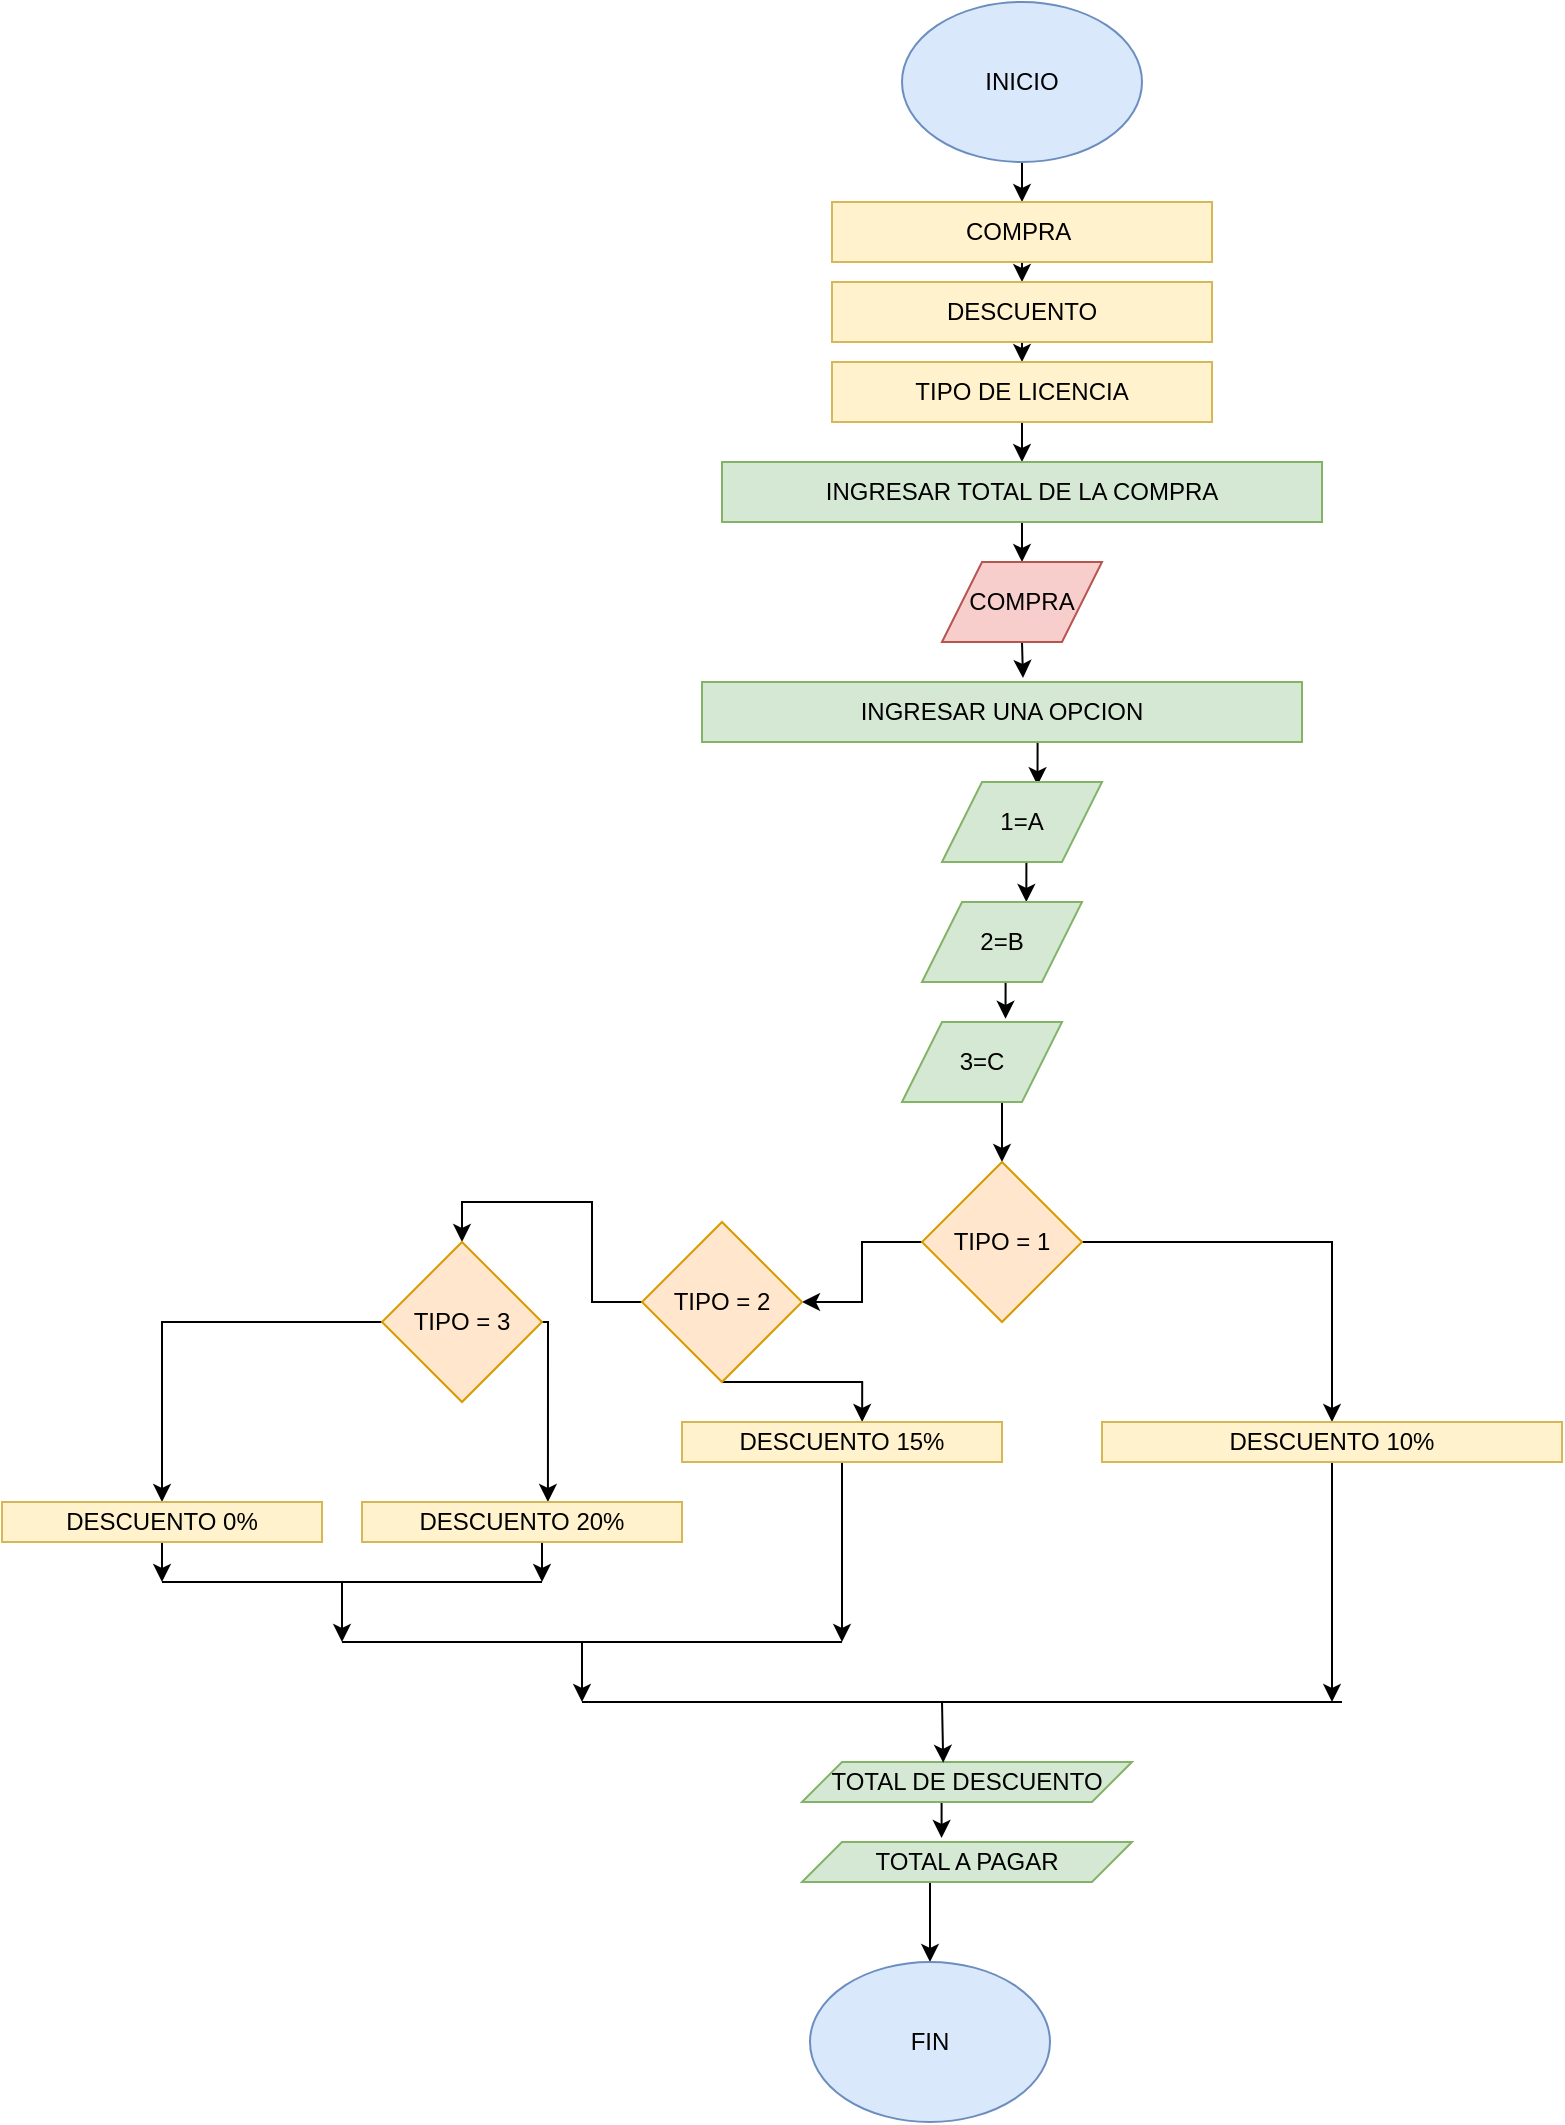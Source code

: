<mxfile version="19.0.3" type="device"><diagram id="Rhfhptta3SFSqVYQpI2c" name="Página-1"><mxGraphModel dx="2557" dy="1068" grid="1" gridSize="10" guides="1" tooltips="1" connect="1" arrows="1" fold="1" page="1" pageScale="1" pageWidth="827" pageHeight="1169" math="0" shadow="0"><root><mxCell id="0"/><mxCell id="1" parent="0"/><mxCell id="vSNNsRP-wkqLQaE0CTpC-18" style="edgeStyle=orthogonalEdgeStyle;rounded=0;orthogonalLoop=1;jettySize=auto;html=1;exitX=0.5;exitY=1;exitDx=0;exitDy=0;entryX=0.5;entryY=0;entryDx=0;entryDy=0;" edge="1" parent="1" source="vSNNsRP-wkqLQaE0CTpC-1" target="vSNNsRP-wkqLQaE0CTpC-2"><mxGeometry relative="1" as="geometry"/></mxCell><mxCell id="vSNNsRP-wkqLQaE0CTpC-1" value="INICIO" style="ellipse;whiteSpace=wrap;html=1;fillColor=#dae8fc;strokeColor=#6c8ebf;" vertex="1" parent="1"><mxGeometry x="340" y="30" width="120" height="80" as="geometry"/></mxCell><mxCell id="vSNNsRP-wkqLQaE0CTpC-19" style="edgeStyle=orthogonalEdgeStyle;rounded=0;orthogonalLoop=1;jettySize=auto;html=1;exitX=0.5;exitY=1;exitDx=0;exitDy=0;entryX=0.5;entryY=0;entryDx=0;entryDy=0;" edge="1" parent="1" source="vSNNsRP-wkqLQaE0CTpC-2" target="vSNNsRP-wkqLQaE0CTpC-3"><mxGeometry relative="1" as="geometry"/></mxCell><mxCell id="vSNNsRP-wkqLQaE0CTpC-2" value="COMPRA&amp;nbsp;" style="rounded=0;whiteSpace=wrap;html=1;fillColor=#fff2cc;strokeColor=#d6b656;" vertex="1" parent="1"><mxGeometry x="305" y="130" width="190" height="30" as="geometry"/></mxCell><mxCell id="vSNNsRP-wkqLQaE0CTpC-20" style="edgeStyle=orthogonalEdgeStyle;rounded=0;orthogonalLoop=1;jettySize=auto;html=1;exitX=0.5;exitY=1;exitDx=0;exitDy=0;entryX=0.5;entryY=0;entryDx=0;entryDy=0;" edge="1" parent="1" source="vSNNsRP-wkqLQaE0CTpC-3" target="vSNNsRP-wkqLQaE0CTpC-4"><mxGeometry relative="1" as="geometry"/></mxCell><mxCell id="vSNNsRP-wkqLQaE0CTpC-3" value="DESCUENTO" style="rounded=0;whiteSpace=wrap;html=1;fillColor=#fff2cc;strokeColor=#d6b656;" vertex="1" parent="1"><mxGeometry x="305" y="170" width="190" height="30" as="geometry"/></mxCell><mxCell id="vSNNsRP-wkqLQaE0CTpC-21" style="edgeStyle=orthogonalEdgeStyle;rounded=0;orthogonalLoop=1;jettySize=auto;html=1;exitX=0.5;exitY=1;exitDx=0;exitDy=0;entryX=0.5;entryY=0;entryDx=0;entryDy=0;" edge="1" parent="1" source="vSNNsRP-wkqLQaE0CTpC-4" target="vSNNsRP-wkqLQaE0CTpC-5"><mxGeometry relative="1" as="geometry"/></mxCell><mxCell id="vSNNsRP-wkqLQaE0CTpC-4" value="TIPO DE LICENCIA" style="rounded=0;whiteSpace=wrap;html=1;fillColor=#fff2cc;strokeColor=#d6b656;" vertex="1" parent="1"><mxGeometry x="305" y="210" width="190" height="30" as="geometry"/></mxCell><mxCell id="vSNNsRP-wkqLQaE0CTpC-22" style="edgeStyle=orthogonalEdgeStyle;rounded=0;orthogonalLoop=1;jettySize=auto;html=1;exitX=0.5;exitY=1;exitDx=0;exitDy=0;entryX=0.5;entryY=0;entryDx=0;entryDy=0;" edge="1" parent="1" source="vSNNsRP-wkqLQaE0CTpC-5" target="vSNNsRP-wkqLQaE0CTpC-6"><mxGeometry relative="1" as="geometry"/></mxCell><mxCell id="vSNNsRP-wkqLQaE0CTpC-5" value="INGRESAR TOTAL DE LA COMPRA" style="rounded=0;whiteSpace=wrap;html=1;fillColor=#d5e8d4;strokeColor=#82b366;" vertex="1" parent="1"><mxGeometry x="250" y="260" width="300" height="30" as="geometry"/></mxCell><mxCell id="vSNNsRP-wkqLQaE0CTpC-23" style="edgeStyle=orthogonalEdgeStyle;rounded=0;orthogonalLoop=1;jettySize=auto;html=1;exitX=0.5;exitY=1;exitDx=0;exitDy=0;entryX=0.535;entryY=-0.067;entryDx=0;entryDy=0;entryPerimeter=0;" edge="1" parent="1" source="vSNNsRP-wkqLQaE0CTpC-6" target="vSNNsRP-wkqLQaE0CTpC-7"><mxGeometry relative="1" as="geometry"/></mxCell><mxCell id="vSNNsRP-wkqLQaE0CTpC-6" value="COMPRA" style="shape=parallelogram;perimeter=parallelogramPerimeter;whiteSpace=wrap;html=1;fixedSize=1;fillColor=#f8cecc;strokeColor=#b85450;" vertex="1" parent="1"><mxGeometry x="360" y="310" width="80" height="40" as="geometry"/></mxCell><mxCell id="vSNNsRP-wkqLQaE0CTpC-24" style="edgeStyle=orthogonalEdgeStyle;rounded=0;orthogonalLoop=1;jettySize=auto;html=1;exitX=0.5;exitY=1;exitDx=0;exitDy=0;entryX=0.597;entryY=0.04;entryDx=0;entryDy=0;entryPerimeter=0;" edge="1" parent="1" source="vSNNsRP-wkqLQaE0CTpC-7" target="vSNNsRP-wkqLQaE0CTpC-8"><mxGeometry relative="1" as="geometry"/></mxCell><mxCell id="vSNNsRP-wkqLQaE0CTpC-7" value="INGRESAR UNA OPCION" style="rounded=0;whiteSpace=wrap;html=1;fillColor=#d5e8d4;strokeColor=#82b366;" vertex="1" parent="1"><mxGeometry x="240" y="370" width="300" height="30" as="geometry"/></mxCell><mxCell id="vSNNsRP-wkqLQaE0CTpC-26" style="edgeStyle=orthogonalEdgeStyle;rounded=0;orthogonalLoop=1;jettySize=auto;html=1;exitX=0.5;exitY=1;exitDx=0;exitDy=0;entryX=0.652;entryY=0;entryDx=0;entryDy=0;entryPerimeter=0;" edge="1" parent="1" source="vSNNsRP-wkqLQaE0CTpC-8" target="vSNNsRP-wkqLQaE0CTpC-9"><mxGeometry relative="1" as="geometry"/></mxCell><mxCell id="vSNNsRP-wkqLQaE0CTpC-8" value="1=A" style="shape=parallelogram;perimeter=parallelogramPerimeter;whiteSpace=wrap;html=1;fixedSize=1;fillColor=#d5e8d4;strokeColor=#82b366;" vertex="1" parent="1"><mxGeometry x="360" y="420" width="80" height="40" as="geometry"/></mxCell><mxCell id="vSNNsRP-wkqLQaE0CTpC-27" style="edgeStyle=orthogonalEdgeStyle;rounded=0;orthogonalLoop=1;jettySize=auto;html=1;exitX=0.5;exitY=1;exitDx=0;exitDy=0;entryX=0.647;entryY=-0.04;entryDx=0;entryDy=0;entryPerimeter=0;" edge="1" parent="1" source="vSNNsRP-wkqLQaE0CTpC-9" target="vSNNsRP-wkqLQaE0CTpC-10"><mxGeometry relative="1" as="geometry"/></mxCell><mxCell id="vSNNsRP-wkqLQaE0CTpC-9" value="2=B" style="shape=parallelogram;perimeter=parallelogramPerimeter;whiteSpace=wrap;html=1;fixedSize=1;fillColor=#d5e8d4;strokeColor=#82b366;" vertex="1" parent="1"><mxGeometry x="350" y="480" width="80" height="40" as="geometry"/></mxCell><mxCell id="vSNNsRP-wkqLQaE0CTpC-28" style="edgeStyle=orthogonalEdgeStyle;rounded=0;orthogonalLoop=1;jettySize=auto;html=1;exitX=0.5;exitY=1;exitDx=0;exitDy=0;entryX=0.5;entryY=0;entryDx=0;entryDy=0;" edge="1" parent="1" source="vSNNsRP-wkqLQaE0CTpC-10" target="vSNNsRP-wkqLQaE0CTpC-11"><mxGeometry relative="1" as="geometry"/></mxCell><mxCell id="vSNNsRP-wkqLQaE0CTpC-10" value="3=C" style="shape=parallelogram;perimeter=parallelogramPerimeter;whiteSpace=wrap;html=1;fixedSize=1;fillColor=#d5e8d4;strokeColor=#82b366;" vertex="1" parent="1"><mxGeometry x="340" y="540" width="80" height="40" as="geometry"/></mxCell><mxCell id="vSNNsRP-wkqLQaE0CTpC-29" style="edgeStyle=orthogonalEdgeStyle;rounded=0;orthogonalLoop=1;jettySize=auto;html=1;exitX=0;exitY=0.5;exitDx=0;exitDy=0;entryX=1;entryY=0.5;entryDx=0;entryDy=0;" edge="1" parent="1" source="vSNNsRP-wkqLQaE0CTpC-11" target="vSNNsRP-wkqLQaE0CTpC-12"><mxGeometry relative="1" as="geometry"/></mxCell><mxCell id="vSNNsRP-wkqLQaE0CTpC-34" style="edgeStyle=orthogonalEdgeStyle;rounded=0;orthogonalLoop=1;jettySize=auto;html=1;exitX=1;exitY=0.5;exitDx=0;exitDy=0;" edge="1" parent="1" source="vSNNsRP-wkqLQaE0CTpC-11" target="vSNNsRP-wkqLQaE0CTpC-14"><mxGeometry relative="1" as="geometry"/></mxCell><mxCell id="vSNNsRP-wkqLQaE0CTpC-11" value="TIPO = 1" style="rhombus;whiteSpace=wrap;html=1;fillColor=#ffe6cc;strokeColor=#d79b00;" vertex="1" parent="1"><mxGeometry x="350" y="610" width="80" height="80" as="geometry"/></mxCell><mxCell id="vSNNsRP-wkqLQaE0CTpC-30" style="edgeStyle=orthogonalEdgeStyle;rounded=0;orthogonalLoop=1;jettySize=auto;html=1;exitX=0;exitY=0.5;exitDx=0;exitDy=0;entryX=0.5;entryY=0;entryDx=0;entryDy=0;" edge="1" parent="1" source="vSNNsRP-wkqLQaE0CTpC-12" target="vSNNsRP-wkqLQaE0CTpC-13"><mxGeometry relative="1" as="geometry"/></mxCell><mxCell id="vSNNsRP-wkqLQaE0CTpC-33" style="edgeStyle=orthogonalEdgeStyle;rounded=0;orthogonalLoop=1;jettySize=auto;html=1;exitX=0.5;exitY=1;exitDx=0;exitDy=0;entryX=0.563;entryY=0;entryDx=0;entryDy=0;entryPerimeter=0;" edge="1" parent="1" source="vSNNsRP-wkqLQaE0CTpC-12" target="vSNNsRP-wkqLQaE0CTpC-15"><mxGeometry relative="1" as="geometry"><Array as="points"><mxPoint x="320" y="720"/></Array></mxGeometry></mxCell><mxCell id="vSNNsRP-wkqLQaE0CTpC-12" value="TIPO = 2" style="rhombus;whiteSpace=wrap;html=1;fillColor=#ffe6cc;strokeColor=#d79b00;" vertex="1" parent="1"><mxGeometry x="210" y="640" width="80" height="80" as="geometry"/></mxCell><mxCell id="vSNNsRP-wkqLQaE0CTpC-31" style="edgeStyle=orthogonalEdgeStyle;rounded=0;orthogonalLoop=1;jettySize=auto;html=1;entryX=0.5;entryY=0;entryDx=0;entryDy=0;" edge="1" parent="1" source="vSNNsRP-wkqLQaE0CTpC-13" target="vSNNsRP-wkqLQaE0CTpC-17"><mxGeometry relative="1" as="geometry"/></mxCell><mxCell id="vSNNsRP-wkqLQaE0CTpC-32" style="edgeStyle=orthogonalEdgeStyle;rounded=0;orthogonalLoop=1;jettySize=auto;html=1;exitX=1;exitY=0.5;exitDx=0;exitDy=0;entryX=0.581;entryY=0;entryDx=0;entryDy=0;entryPerimeter=0;" edge="1" parent="1" source="vSNNsRP-wkqLQaE0CTpC-13" target="vSNNsRP-wkqLQaE0CTpC-16"><mxGeometry relative="1" as="geometry"><Array as="points"><mxPoint x="163" y="690"/></Array></mxGeometry></mxCell><mxCell id="vSNNsRP-wkqLQaE0CTpC-13" value="TIPO = 3&lt;br&gt;" style="rhombus;whiteSpace=wrap;html=1;fillColor=#ffe6cc;strokeColor=#d79b00;" vertex="1" parent="1"><mxGeometry x="80" y="650" width="80" height="80" as="geometry"/></mxCell><mxCell id="vSNNsRP-wkqLQaE0CTpC-41" style="edgeStyle=orthogonalEdgeStyle;rounded=0;orthogonalLoop=1;jettySize=auto;html=1;exitX=0.5;exitY=1;exitDx=0;exitDy=0;" edge="1" parent="1" source="vSNNsRP-wkqLQaE0CTpC-14"><mxGeometry relative="1" as="geometry"><mxPoint x="555" y="880" as="targetPoint"/></mxGeometry></mxCell><mxCell id="vSNNsRP-wkqLQaE0CTpC-14" value="DESCUENTO 10%" style="rounded=0;whiteSpace=wrap;html=1;fillColor=#fff2cc;strokeColor=#d6b656;" vertex="1" parent="1"><mxGeometry x="440" y="740" width="230" height="20" as="geometry"/></mxCell><mxCell id="vSNNsRP-wkqLQaE0CTpC-39" style="edgeStyle=orthogonalEdgeStyle;rounded=0;orthogonalLoop=1;jettySize=auto;html=1;exitX=0.5;exitY=1;exitDx=0;exitDy=0;" edge="1" parent="1" source="vSNNsRP-wkqLQaE0CTpC-15"><mxGeometry relative="1" as="geometry"><mxPoint x="310" y="850" as="targetPoint"/></mxGeometry></mxCell><mxCell id="vSNNsRP-wkqLQaE0CTpC-15" value="DESCUENTO 15%" style="rounded=0;whiteSpace=wrap;html=1;fillColor=#fff2cc;strokeColor=#d6b656;" vertex="1" parent="1"><mxGeometry x="230" y="740" width="160" height="20" as="geometry"/></mxCell><mxCell id="vSNNsRP-wkqLQaE0CTpC-36" style="edgeStyle=orthogonalEdgeStyle;rounded=0;orthogonalLoop=1;jettySize=auto;html=1;exitX=0.5;exitY=1;exitDx=0;exitDy=0;" edge="1" parent="1" source="vSNNsRP-wkqLQaE0CTpC-16"><mxGeometry relative="1" as="geometry"><mxPoint x="160" y="820" as="targetPoint"/></mxGeometry></mxCell><mxCell id="vSNNsRP-wkqLQaE0CTpC-16" value="DESCUENTO 20%" style="rounded=0;whiteSpace=wrap;html=1;fillColor=#fff2cc;strokeColor=#d6b656;" vertex="1" parent="1"><mxGeometry x="70" y="780" width="160" height="20" as="geometry"/></mxCell><mxCell id="vSNNsRP-wkqLQaE0CTpC-35" style="edgeStyle=orthogonalEdgeStyle;rounded=0;orthogonalLoop=1;jettySize=auto;html=1;" edge="1" parent="1" source="vSNNsRP-wkqLQaE0CTpC-17"><mxGeometry relative="1" as="geometry"><mxPoint x="-30" y="820" as="targetPoint"/></mxGeometry></mxCell><mxCell id="vSNNsRP-wkqLQaE0CTpC-17" value="DESCUENTO 0%" style="rounded=0;whiteSpace=wrap;html=1;fillColor=#fff2cc;strokeColor=#d6b656;" vertex="1" parent="1"><mxGeometry x="-110" y="780" width="160" height="20" as="geometry"/></mxCell><mxCell id="vSNNsRP-wkqLQaE0CTpC-37" value="" style="endArrow=none;html=1;rounded=0;" edge="1" parent="1"><mxGeometry width="50" height="50" relative="1" as="geometry"><mxPoint x="-30" y="820" as="sourcePoint"/><mxPoint x="160" y="820" as="targetPoint"/></mxGeometry></mxCell><mxCell id="vSNNsRP-wkqLQaE0CTpC-38" value="" style="endArrow=classic;html=1;rounded=0;" edge="1" parent="1"><mxGeometry width="50" height="50" relative="1" as="geometry"><mxPoint x="60" y="820" as="sourcePoint"/><mxPoint x="60" y="850" as="targetPoint"/></mxGeometry></mxCell><mxCell id="vSNNsRP-wkqLQaE0CTpC-40" value="" style="endArrow=none;html=1;rounded=0;" edge="1" parent="1"><mxGeometry width="50" height="50" relative="1" as="geometry"><mxPoint x="60" y="850" as="sourcePoint"/><mxPoint x="310" y="850" as="targetPoint"/></mxGeometry></mxCell><mxCell id="vSNNsRP-wkqLQaE0CTpC-42" value="" style="endArrow=none;html=1;rounded=0;" edge="1" parent="1"><mxGeometry width="50" height="50" relative="1" as="geometry"><mxPoint x="180" y="880" as="sourcePoint"/><mxPoint x="560" y="880" as="targetPoint"/></mxGeometry></mxCell><mxCell id="vSNNsRP-wkqLQaE0CTpC-43" value="" style="endArrow=classic;html=1;rounded=0;" edge="1" parent="1"><mxGeometry width="50" height="50" relative="1" as="geometry"><mxPoint x="180" y="850" as="sourcePoint"/><mxPoint x="180" y="880" as="targetPoint"/></mxGeometry></mxCell><mxCell id="vSNNsRP-wkqLQaE0CTpC-47" style="edgeStyle=orthogonalEdgeStyle;rounded=0;orthogonalLoop=1;jettySize=auto;html=1;exitX=0.5;exitY=1;exitDx=0;exitDy=0;entryX=0.423;entryY=-0.1;entryDx=0;entryDy=0;entryPerimeter=0;" edge="1" parent="1" source="vSNNsRP-wkqLQaE0CTpC-44" target="vSNNsRP-wkqLQaE0CTpC-45"><mxGeometry relative="1" as="geometry"/></mxCell><mxCell id="vSNNsRP-wkqLQaE0CTpC-44" value="TOTAL DE DESCUENTO" style="shape=parallelogram;perimeter=parallelogramPerimeter;whiteSpace=wrap;html=1;fixedSize=1;fillColor=#d5e8d4;strokeColor=#82b366;" vertex="1" parent="1"><mxGeometry x="290" y="910" width="165" height="20" as="geometry"/></mxCell><mxCell id="vSNNsRP-wkqLQaE0CTpC-49" style="edgeStyle=orthogonalEdgeStyle;rounded=0;orthogonalLoop=1;jettySize=auto;html=1;exitX=0.5;exitY=1;exitDx=0;exitDy=0;entryX=0.5;entryY=0;entryDx=0;entryDy=0;" edge="1" parent="1" source="vSNNsRP-wkqLQaE0CTpC-45" target="vSNNsRP-wkqLQaE0CTpC-48"><mxGeometry relative="1" as="geometry"><Array as="points"><mxPoint x="354" y="970"/></Array></mxGeometry></mxCell><mxCell id="vSNNsRP-wkqLQaE0CTpC-45" value="TOTAL A PAGAR" style="shape=parallelogram;perimeter=parallelogramPerimeter;whiteSpace=wrap;html=1;fixedSize=1;fillColor=#d5e8d4;strokeColor=#82b366;" vertex="1" parent="1"><mxGeometry x="290" y="950" width="165" height="20" as="geometry"/></mxCell><mxCell id="vSNNsRP-wkqLQaE0CTpC-46" value="" style="endArrow=classic;html=1;rounded=0;entryX=0.428;entryY=0.02;entryDx=0;entryDy=0;entryPerimeter=0;" edge="1" parent="1" target="vSNNsRP-wkqLQaE0CTpC-44"><mxGeometry width="50" height="50" relative="1" as="geometry"><mxPoint x="360" y="880" as="sourcePoint"/><mxPoint x="390" y="880" as="targetPoint"/></mxGeometry></mxCell><mxCell id="vSNNsRP-wkqLQaE0CTpC-48" value="FIN" style="ellipse;whiteSpace=wrap;html=1;fillColor=#dae8fc;strokeColor=#6c8ebf;" vertex="1" parent="1"><mxGeometry x="294" y="1010" width="120" height="80" as="geometry"/></mxCell></root></mxGraphModel></diagram></mxfile>
